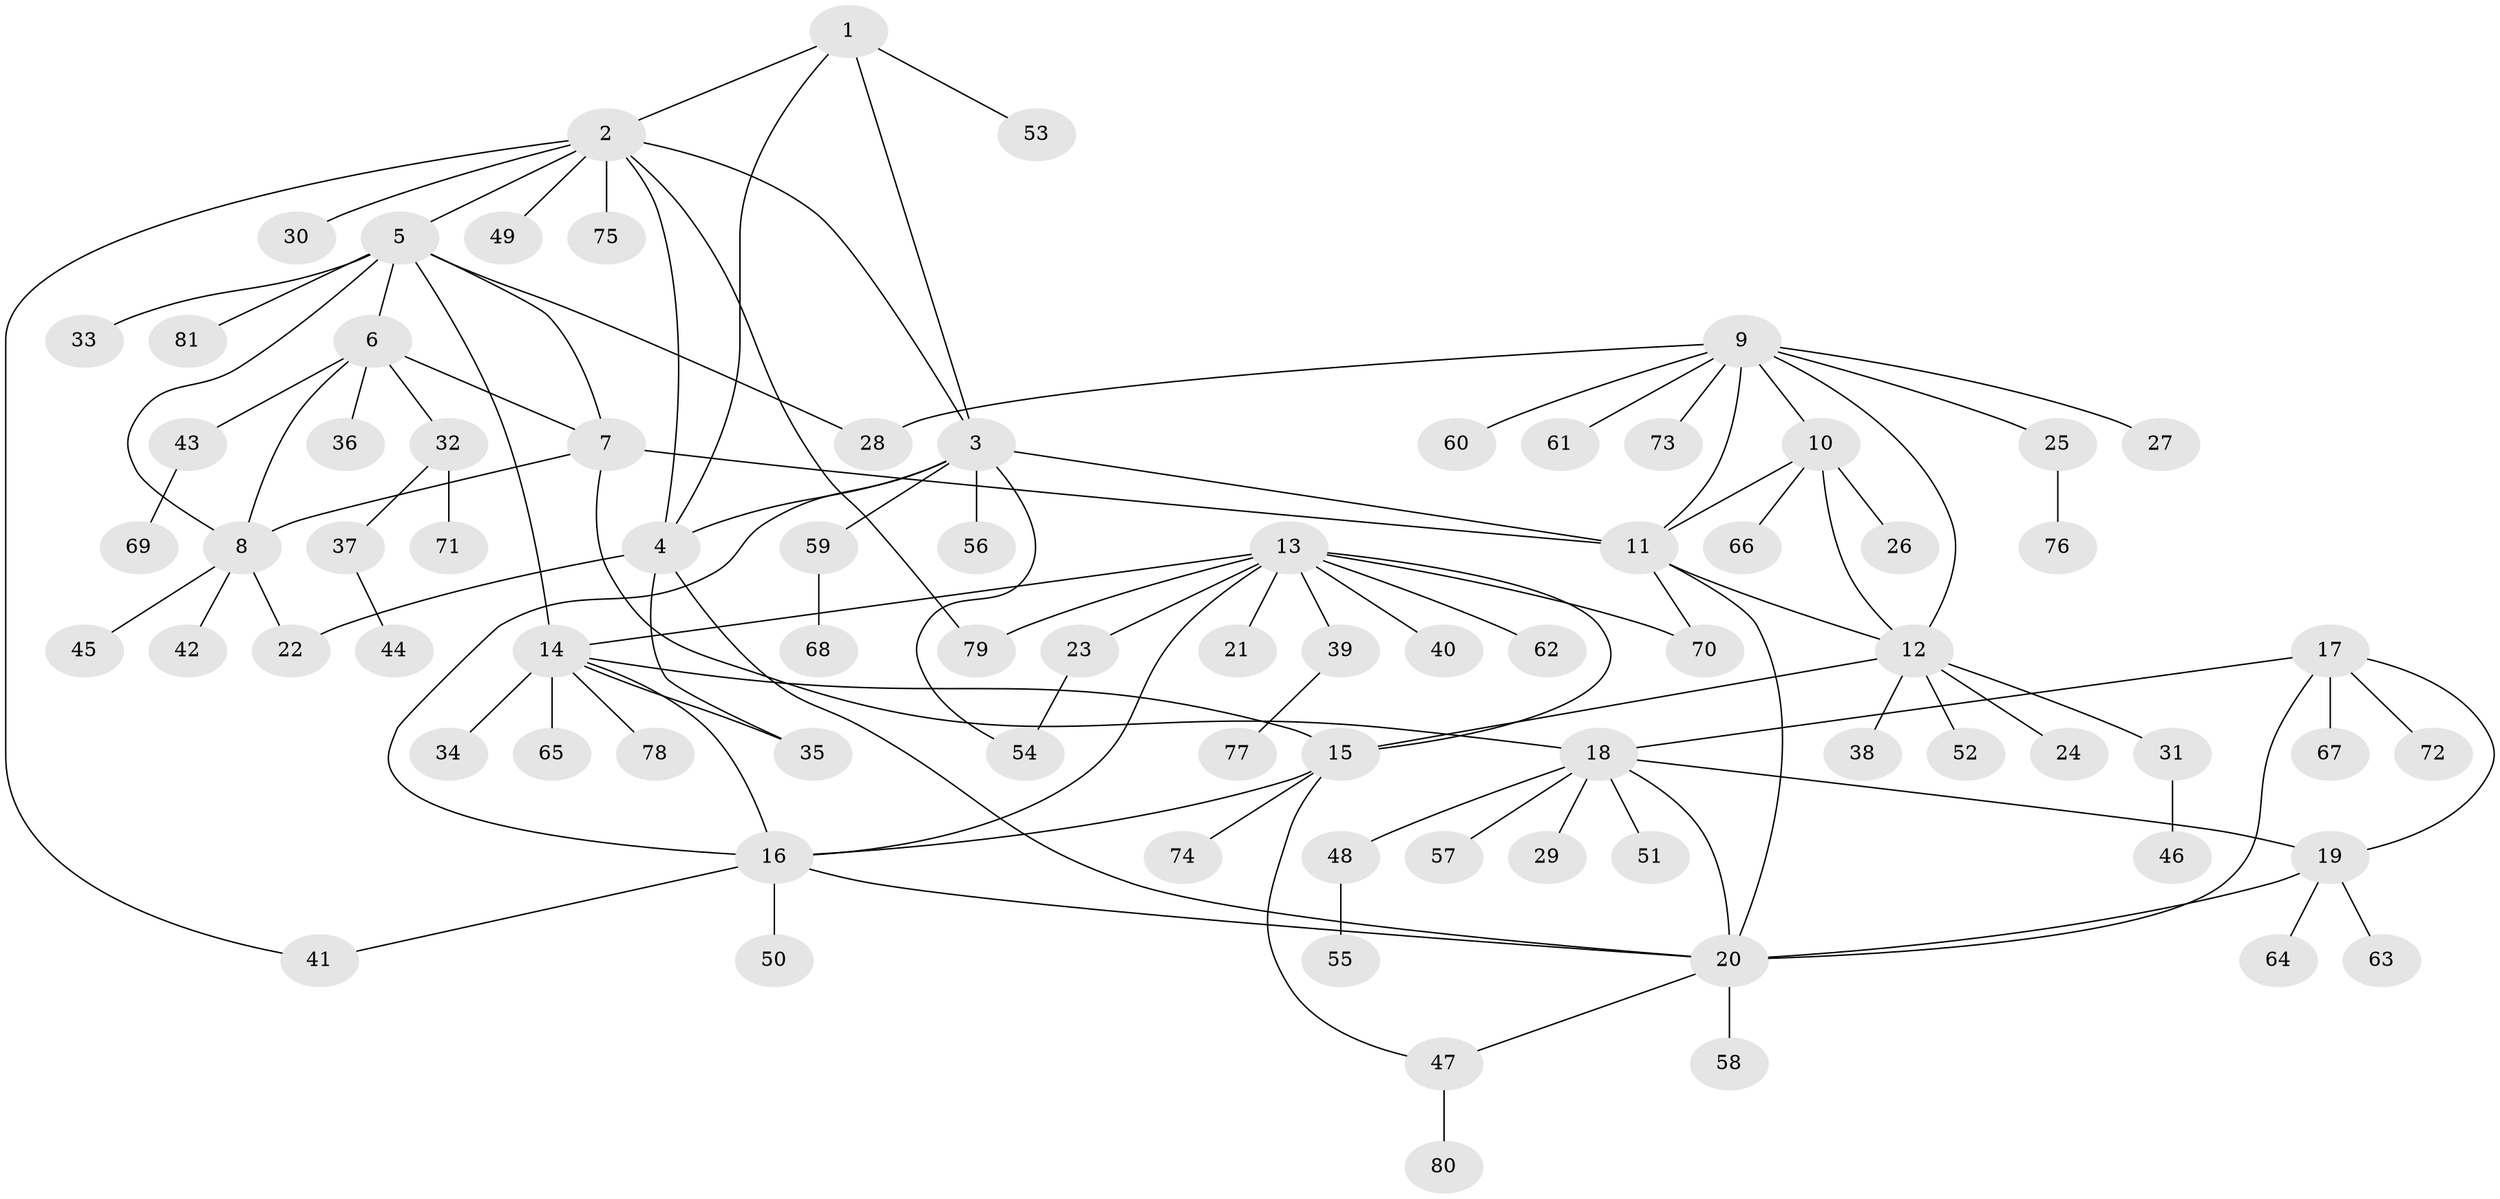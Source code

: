 // Generated by graph-tools (version 1.1) at 2025/26/03/09/25 03:26:43]
// undirected, 81 vertices, 109 edges
graph export_dot {
graph [start="1"]
  node [color=gray90,style=filled];
  1;
  2;
  3;
  4;
  5;
  6;
  7;
  8;
  9;
  10;
  11;
  12;
  13;
  14;
  15;
  16;
  17;
  18;
  19;
  20;
  21;
  22;
  23;
  24;
  25;
  26;
  27;
  28;
  29;
  30;
  31;
  32;
  33;
  34;
  35;
  36;
  37;
  38;
  39;
  40;
  41;
  42;
  43;
  44;
  45;
  46;
  47;
  48;
  49;
  50;
  51;
  52;
  53;
  54;
  55;
  56;
  57;
  58;
  59;
  60;
  61;
  62;
  63;
  64;
  65;
  66;
  67;
  68;
  69;
  70;
  71;
  72;
  73;
  74;
  75;
  76;
  77;
  78;
  79;
  80;
  81;
  1 -- 2;
  1 -- 3;
  1 -- 4;
  1 -- 53;
  2 -- 3;
  2 -- 4;
  2 -- 5;
  2 -- 30;
  2 -- 41;
  2 -- 49;
  2 -- 75;
  2 -- 79;
  3 -- 4;
  3 -- 11;
  3 -- 16;
  3 -- 54;
  3 -- 56;
  3 -- 59;
  4 -- 20;
  4 -- 22;
  4 -- 35;
  5 -- 6;
  5 -- 7;
  5 -- 8;
  5 -- 14;
  5 -- 28;
  5 -- 33;
  5 -- 81;
  6 -- 7;
  6 -- 8;
  6 -- 32;
  6 -- 36;
  6 -- 43;
  7 -- 8;
  7 -- 11;
  7 -- 18;
  8 -- 22;
  8 -- 42;
  8 -- 45;
  9 -- 10;
  9 -- 11;
  9 -- 12;
  9 -- 25;
  9 -- 27;
  9 -- 28;
  9 -- 60;
  9 -- 61;
  9 -- 73;
  10 -- 11;
  10 -- 12;
  10 -- 26;
  10 -- 66;
  11 -- 12;
  11 -- 20;
  11 -- 70;
  12 -- 15;
  12 -- 24;
  12 -- 31;
  12 -- 38;
  12 -- 52;
  13 -- 14;
  13 -- 15;
  13 -- 16;
  13 -- 21;
  13 -- 23;
  13 -- 39;
  13 -- 40;
  13 -- 62;
  13 -- 70;
  13 -- 79;
  14 -- 15;
  14 -- 16;
  14 -- 34;
  14 -- 35;
  14 -- 65;
  14 -- 78;
  15 -- 16;
  15 -- 47;
  15 -- 74;
  16 -- 20;
  16 -- 41;
  16 -- 50;
  17 -- 18;
  17 -- 19;
  17 -- 20;
  17 -- 67;
  17 -- 72;
  18 -- 19;
  18 -- 20;
  18 -- 29;
  18 -- 48;
  18 -- 51;
  18 -- 57;
  19 -- 20;
  19 -- 63;
  19 -- 64;
  20 -- 47;
  20 -- 58;
  23 -- 54;
  25 -- 76;
  31 -- 46;
  32 -- 37;
  32 -- 71;
  37 -- 44;
  39 -- 77;
  43 -- 69;
  47 -- 80;
  48 -- 55;
  59 -- 68;
}
